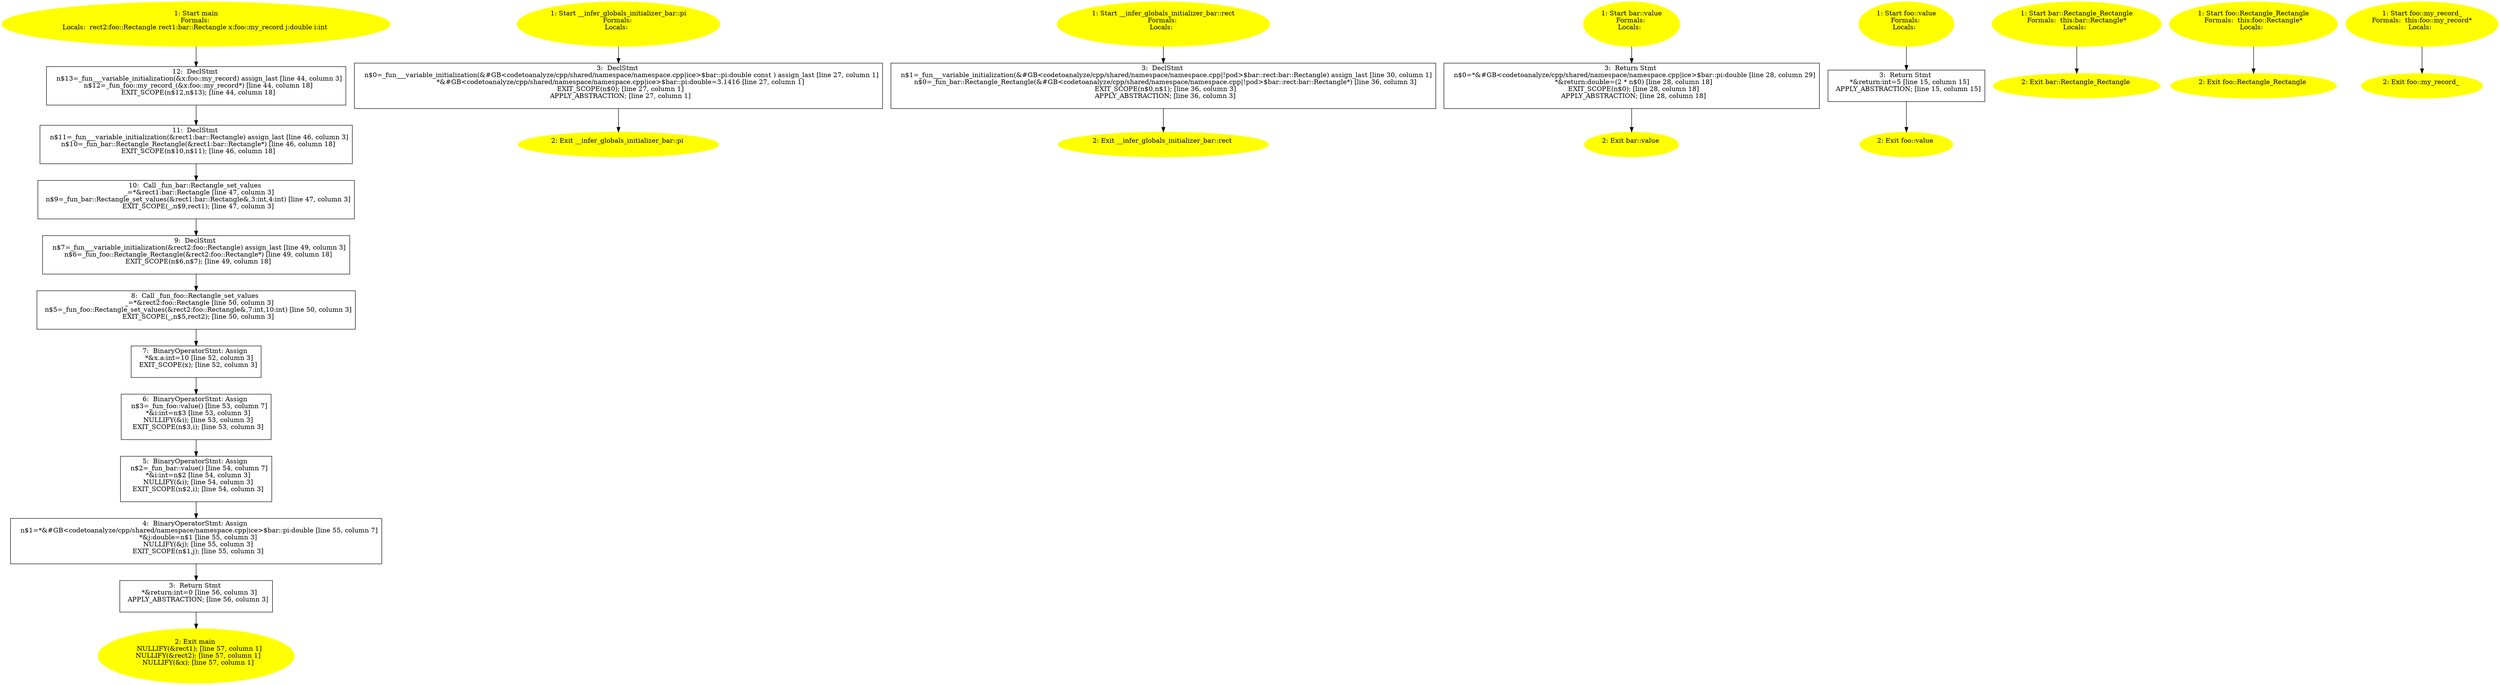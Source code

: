 /* @generated */
digraph cfg {
"main.fad58de7366495db4650cfefac2fcd61_1" [label="1: Start main\nFormals: \nLocals:  rect2:foo::Rectangle rect1:bar::Rectangle x:foo::my_record j:double i:int \n  " color=yellow style=filled]
	

	 "main.fad58de7366495db4650cfefac2fcd61_1" -> "main.fad58de7366495db4650cfefac2fcd61_12" ;
"main.fad58de7366495db4650cfefac2fcd61_2" [label="2: Exit main \n   NULLIFY(&rect1); [line 57, column 1]\n  NULLIFY(&rect2); [line 57, column 1]\n  NULLIFY(&x); [line 57, column 1]\n " color=yellow style=filled]
	

"main.fad58de7366495db4650cfefac2fcd61_3" [label="3:  Return Stmt \n   *&return:int=0 [line 56, column 3]\n  APPLY_ABSTRACTION; [line 56, column 3]\n " shape="box"]
	

	 "main.fad58de7366495db4650cfefac2fcd61_3" -> "main.fad58de7366495db4650cfefac2fcd61_2" ;
"main.fad58de7366495db4650cfefac2fcd61_4" [label="4:  BinaryOperatorStmt: Assign \n   n$1=*&#GB<codetoanalyze/cpp/shared/namespace/namespace.cpp|ice>$bar::pi:double [line 55, column 7]\n  *&j:double=n$1 [line 55, column 3]\n  NULLIFY(&j); [line 55, column 3]\n  EXIT_SCOPE(n$1,j); [line 55, column 3]\n " shape="box"]
	

	 "main.fad58de7366495db4650cfefac2fcd61_4" -> "main.fad58de7366495db4650cfefac2fcd61_3" ;
"main.fad58de7366495db4650cfefac2fcd61_5" [label="5:  BinaryOperatorStmt: Assign \n   n$2=_fun_bar::value() [line 54, column 7]\n  *&i:int=n$2 [line 54, column 3]\n  NULLIFY(&i); [line 54, column 3]\n  EXIT_SCOPE(n$2,i); [line 54, column 3]\n " shape="box"]
	

	 "main.fad58de7366495db4650cfefac2fcd61_5" -> "main.fad58de7366495db4650cfefac2fcd61_4" ;
"main.fad58de7366495db4650cfefac2fcd61_6" [label="6:  BinaryOperatorStmt: Assign \n   n$3=_fun_foo::value() [line 53, column 7]\n  *&i:int=n$3 [line 53, column 3]\n  NULLIFY(&i); [line 53, column 3]\n  EXIT_SCOPE(n$3,i); [line 53, column 3]\n " shape="box"]
	

	 "main.fad58de7366495db4650cfefac2fcd61_6" -> "main.fad58de7366495db4650cfefac2fcd61_5" ;
"main.fad58de7366495db4650cfefac2fcd61_7" [label="7:  BinaryOperatorStmt: Assign \n   *&x.a:int=10 [line 52, column 3]\n  EXIT_SCOPE(x); [line 52, column 3]\n " shape="box"]
	

	 "main.fad58de7366495db4650cfefac2fcd61_7" -> "main.fad58de7366495db4650cfefac2fcd61_6" ;
"main.fad58de7366495db4650cfefac2fcd61_8" [label="8:  Call _fun_foo::Rectangle_set_values \n   _=*&rect2:foo::Rectangle [line 50, column 3]\n  n$5=_fun_foo::Rectangle_set_values(&rect2:foo::Rectangle&,7:int,10:int) [line 50, column 3]\n  EXIT_SCOPE(_,n$5,rect2); [line 50, column 3]\n " shape="box"]
	

	 "main.fad58de7366495db4650cfefac2fcd61_8" -> "main.fad58de7366495db4650cfefac2fcd61_7" ;
"main.fad58de7366495db4650cfefac2fcd61_9" [label="9:  DeclStmt \n   n$7=_fun___variable_initialization(&rect2:foo::Rectangle) assign_last [line 49, column 3]\n  n$6=_fun_foo::Rectangle_Rectangle(&rect2:foo::Rectangle*) [line 49, column 18]\n  EXIT_SCOPE(n$6,n$7); [line 49, column 18]\n " shape="box"]
	

	 "main.fad58de7366495db4650cfefac2fcd61_9" -> "main.fad58de7366495db4650cfefac2fcd61_8" ;
"main.fad58de7366495db4650cfefac2fcd61_10" [label="10:  Call _fun_bar::Rectangle_set_values \n   _=*&rect1:bar::Rectangle [line 47, column 3]\n  n$9=_fun_bar::Rectangle_set_values(&rect1:bar::Rectangle&,3:int,4:int) [line 47, column 3]\n  EXIT_SCOPE(_,n$9,rect1); [line 47, column 3]\n " shape="box"]
	

	 "main.fad58de7366495db4650cfefac2fcd61_10" -> "main.fad58de7366495db4650cfefac2fcd61_9" ;
"main.fad58de7366495db4650cfefac2fcd61_11" [label="11:  DeclStmt \n   n$11=_fun___variable_initialization(&rect1:bar::Rectangle) assign_last [line 46, column 3]\n  n$10=_fun_bar::Rectangle_Rectangle(&rect1:bar::Rectangle*) [line 46, column 18]\n  EXIT_SCOPE(n$10,n$11); [line 46, column 18]\n " shape="box"]
	

	 "main.fad58de7366495db4650cfefac2fcd61_11" -> "main.fad58de7366495db4650cfefac2fcd61_10" ;
"main.fad58de7366495db4650cfefac2fcd61_12" [label="12:  DeclStmt \n   n$13=_fun___variable_initialization(&x:foo::my_record) assign_last [line 44, column 3]\n  n$12=_fun_foo::my_record_(&x:foo::my_record*) [line 44, column 18]\n  EXIT_SCOPE(n$12,n$13); [line 44, column 18]\n " shape="box"]
	

	 "main.fad58de7366495db4650cfefac2fcd61_12" -> "main.fad58de7366495db4650cfefac2fcd61_11" ;
"pi#__infer_globals_initializer_bar.1155d696836634e07d40a8f71831e209_1" [label="1: Start __infer_globals_initializer_bar::pi\nFormals: \nLocals:  \n  " color=yellow style=filled]
	

	 "pi#__infer_globals_initializer_bar.1155d696836634e07d40a8f71831e209_1" -> "pi#__infer_globals_initializer_bar.1155d696836634e07d40a8f71831e209_3" ;
"pi#__infer_globals_initializer_bar.1155d696836634e07d40a8f71831e209_2" [label="2: Exit __infer_globals_initializer_bar::pi \n  " color=yellow style=filled]
	

"pi#__infer_globals_initializer_bar.1155d696836634e07d40a8f71831e209_3" [label="3:  DeclStmt \n   n$0=_fun___variable_initialization(&#GB<codetoanalyze/cpp/shared/namespace/namespace.cpp|ice>$bar::pi:double const ) assign_last [line 27, column 1]\n  *&#GB<codetoanalyze/cpp/shared/namespace/namespace.cpp|ice>$bar::pi:double=3.1416 [line 27, column 1]\n  EXIT_SCOPE(n$0); [line 27, column 1]\n  APPLY_ABSTRACTION; [line 27, column 1]\n " shape="box"]
	

	 "pi#__infer_globals_initializer_bar.1155d696836634e07d40a8f71831e209_3" -> "pi#__infer_globals_initializer_bar.1155d696836634e07d40a8f71831e209_2" ;
"rect#__infer_globals_initializer_bar.4a1fbff7dd04d46c33088cc2bed92914_1" [label="1: Start __infer_globals_initializer_bar::rect\nFormals: \nLocals:  \n  " color=yellow style=filled]
	

	 "rect#__infer_globals_initializer_bar.4a1fbff7dd04d46c33088cc2bed92914_1" -> "rect#__infer_globals_initializer_bar.4a1fbff7dd04d46c33088cc2bed92914_3" ;
"rect#__infer_globals_initializer_bar.4a1fbff7dd04d46c33088cc2bed92914_2" [label="2: Exit __infer_globals_initializer_bar::rect \n  " color=yellow style=filled]
	

"rect#__infer_globals_initializer_bar.4a1fbff7dd04d46c33088cc2bed92914_3" [label="3:  DeclStmt \n   n$1=_fun___variable_initialization(&#GB<codetoanalyze/cpp/shared/namespace/namespace.cpp|!pod>$bar::rect:bar::Rectangle) assign_last [line 30, column 1]\n  n$0=_fun_bar::Rectangle_Rectangle(&#GB<codetoanalyze/cpp/shared/namespace/namespace.cpp|!pod>$bar::rect:bar::Rectangle*) [line 36, column 3]\n  EXIT_SCOPE(n$0,n$1); [line 36, column 3]\n  APPLY_ABSTRACTION; [line 36, column 3]\n " shape="box"]
	

	 "rect#__infer_globals_initializer_bar.4a1fbff7dd04d46c33088cc2bed92914_3" -> "rect#__infer_globals_initializer_bar.4a1fbff7dd04d46c33088cc2bed92914_2" ;
"value#bar#16302148298864778751.e55afab5e7523c08687d7e6558d5dad5_1" [label="1: Start bar::value\nFormals: \nLocals:  \n  " color=yellow style=filled]
	

	 "value#bar#16302148298864778751.e55afab5e7523c08687d7e6558d5dad5_1" -> "value#bar#16302148298864778751.e55afab5e7523c08687d7e6558d5dad5_3" ;
"value#bar#16302148298864778751.e55afab5e7523c08687d7e6558d5dad5_2" [label="2: Exit bar::value \n  " color=yellow style=filled]
	

"value#bar#16302148298864778751.e55afab5e7523c08687d7e6558d5dad5_3" [label="3:  Return Stmt \n   n$0=*&#GB<codetoanalyze/cpp/shared/namespace/namespace.cpp|ice>$bar::pi:double [line 28, column 29]\n  *&return:double=(2 * n$0) [line 28, column 18]\n  EXIT_SCOPE(n$0); [line 28, column 18]\n  APPLY_ABSTRACTION; [line 28, column 18]\n " shape="box"]
	

	 "value#bar#16302148298864778751.e55afab5e7523c08687d7e6558d5dad5_3" -> "value#bar#16302148298864778751.e55afab5e7523c08687d7e6558d5dad5_2" ;
"value#foo#118977410660901546.9623db3632a56e3cb17951602d147a29_1" [label="1: Start foo::value\nFormals: \nLocals:  \n  " color=yellow style=filled]
	

	 "value#foo#118977410660901546.9623db3632a56e3cb17951602d147a29_1" -> "value#foo#118977410660901546.9623db3632a56e3cb17951602d147a29_3" ;
"value#foo#118977410660901546.9623db3632a56e3cb17951602d147a29_2" [label="2: Exit foo::value \n  " color=yellow style=filled]
	

"value#foo#118977410660901546.9623db3632a56e3cb17951602d147a29_3" [label="3:  Return Stmt \n   *&return:int=5 [line 15, column 15]\n  APPLY_ABSTRACTION; [line 15, column 15]\n " shape="box"]
	

	 "value#foo#118977410660901546.9623db3632a56e3cb17951602d147a29_3" -> "value#foo#118977410660901546.9623db3632a56e3cb17951602d147a29_2" ;
"Rectangle#Rectangle#bar#{16076319501091404979}.cb85c0acc359c05c70c9c64fe7f882ea_1" [label="1: Start bar::Rectangle_Rectangle\nFormals:  this:bar::Rectangle*\nLocals:  \n  " color=yellow style=filled]
	

	 "Rectangle#Rectangle#bar#{16076319501091404979}.cb85c0acc359c05c70c9c64fe7f882ea_1" -> "Rectangle#Rectangle#bar#{16076319501091404979}.cb85c0acc359c05c70c9c64fe7f882ea_2" ;
"Rectangle#Rectangle#bar#{16076319501091404979}.cb85c0acc359c05c70c9c64fe7f882ea_2" [label="2: Exit bar::Rectangle_Rectangle \n  " color=yellow style=filled]
	

"Rectangle#Rectangle#foo#{8572033467385947510}.aa3c63f2774d4a30536ec4553aa11554_1" [label="1: Start foo::Rectangle_Rectangle\nFormals:  this:foo::Rectangle*\nLocals:  \n  " color=yellow style=filled]
	

	 "Rectangle#Rectangle#foo#{8572033467385947510}.aa3c63f2774d4a30536ec4553aa11554_1" -> "Rectangle#Rectangle#foo#{8572033467385947510}.aa3c63f2774d4a30536ec4553aa11554_2" ;
"Rectangle#Rectangle#foo#{8572033467385947510}.aa3c63f2774d4a30536ec4553aa11554_2" [label="2: Exit foo::Rectangle_Rectangle \n  " color=yellow style=filled]
	

"#my_record#foo#{787932800218645857}.139a63942c62b7df5ae81187e8434e41_1" [label="1: Start foo::my_record_\nFormals:  this:foo::my_record*\nLocals:  \n  " color=yellow style=filled]
	

	 "#my_record#foo#{787932800218645857}.139a63942c62b7df5ae81187e8434e41_1" -> "#my_record#foo#{787932800218645857}.139a63942c62b7df5ae81187e8434e41_2" ;
"#my_record#foo#{787932800218645857}.139a63942c62b7df5ae81187e8434e41_2" [label="2: Exit foo::my_record_ \n  " color=yellow style=filled]
	

}

